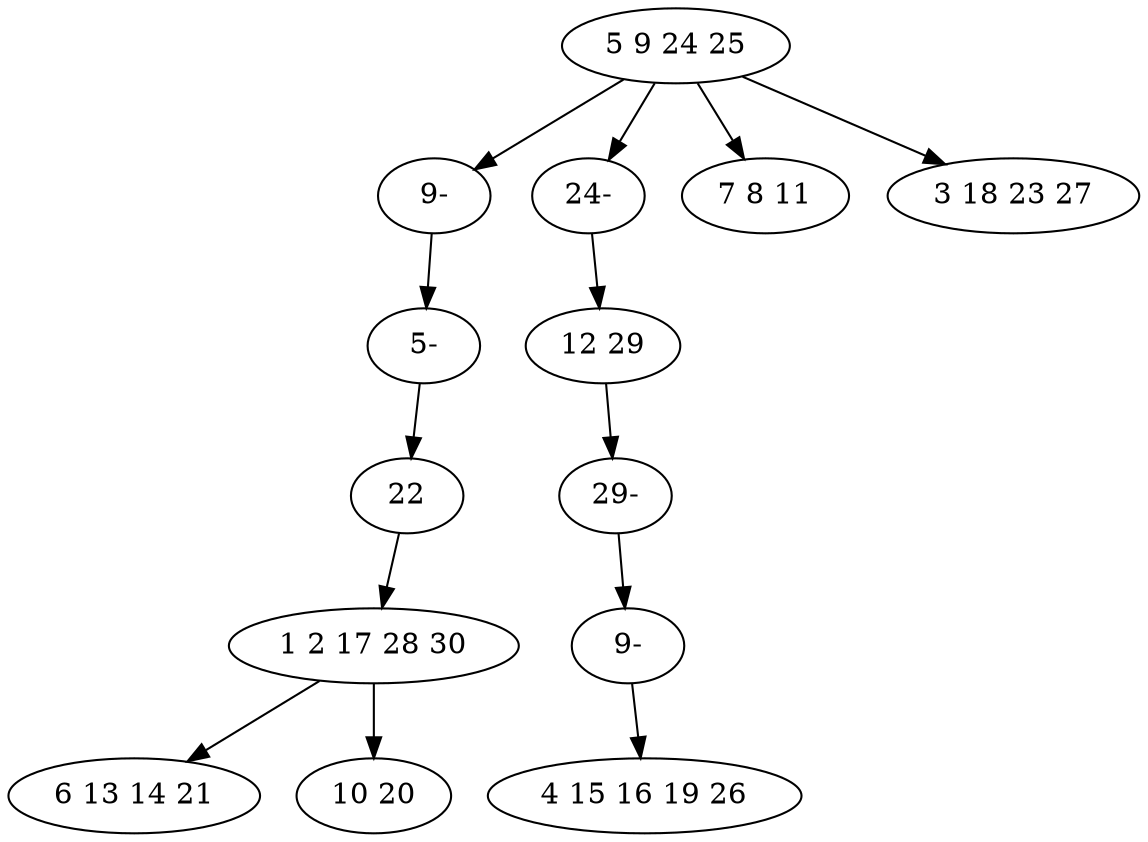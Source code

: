 digraph true_tree {
	"0" -> "10"
	"0" -> "12"
	"2" -> "9"
	"1" -> "4"
	"0" -> "5"
	"4" -> "6"
	"4" -> "7"
	"0" -> "8"
	"9" -> "13"
	"10" -> "11"
	"11" -> "1"
	"12" -> "2"
	"13" -> "3"
	"0" [label="5 9 24 25"];
	"1" [label="22"];
	"2" [label="12 29"];
	"3" [label="4 15 16 19 26"];
	"4" [label="1 2 17 28 30"];
	"5" [label="7 8 11"];
	"6" [label="6 13 14 21"];
	"7" [label="10 20"];
	"8" [label="3 18 23 27"];
	"9" [label="29-"];
	"10" [label="9-"];
	"11" [label="5-"];
	"12" [label="24-"];
	"13" [label="9-"];
}
